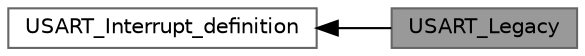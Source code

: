 digraph "USART_Legacy"
{
 // LATEX_PDF_SIZE
  bgcolor="transparent";
  edge [fontname=Helvetica,fontsize=10,labelfontname=Helvetica,labelfontsize=10];
  node [fontname=Helvetica,fontsize=10,shape=box,height=0.2,width=0.4];
  rankdir=LR;
  Node2 [id="Node000002",label="USART_Interrupt_definition",height=0.2,width=0.4,color="grey40", fillcolor="white", style="filled",URL="$group___u_s_a_r_t___interrupt__definition.html",tooltip=" "];
  Node1 [id="Node000001",label="USART_Legacy",height=0.2,width=0.4,color="gray40", fillcolor="grey60", style="filled", fontcolor="black",tooltip=" "];
  Node2->Node1 [shape=plaintext, dir="back", style="solid"];
}
